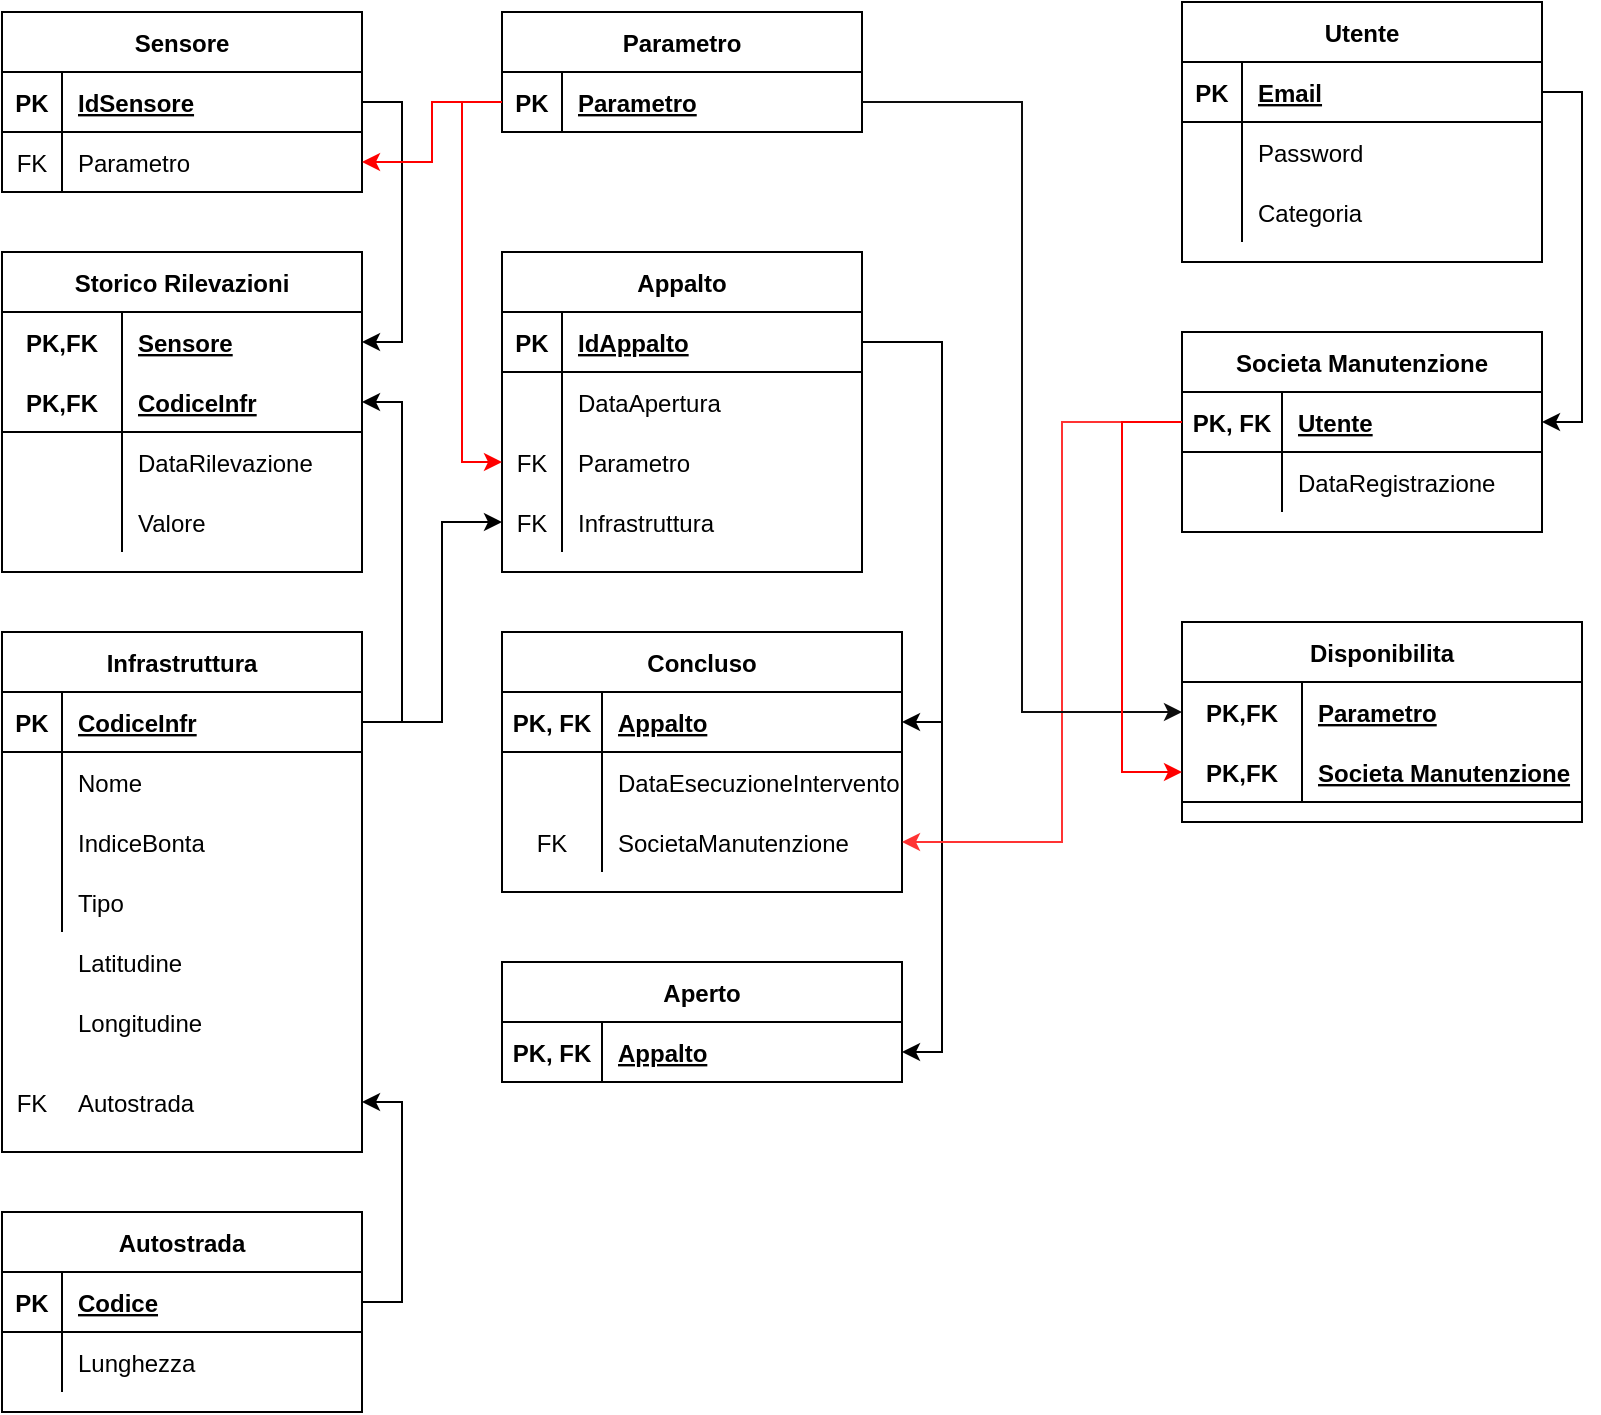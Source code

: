 <mxfile version="14.6.13" type="device"><diagram id="ttdtxIjRwxeAMQEEoUzS" name="Page-1"><mxGraphModel dx="1662" dy="862" grid="1" gridSize="10" guides="1" tooltips="1" connect="1" arrows="1" fold="1" page="1" pageScale="1" pageWidth="827" pageHeight="1169" math="0" shadow="0"><root><mxCell id="0"/><mxCell id="1" parent="0"/><mxCell id="MkFxMVlmJhxfmUhfznGm-1" value="Sensore" style="shape=table;startSize=30;container=1;collapsible=1;childLayout=tableLayout;fixedRows=1;rowLines=0;fontStyle=1;align=center;resizeLast=1;" vertex="1" parent="1"><mxGeometry x="20" y="20" width="180" height="90" as="geometry"><mxRectangle x="20" y="20" width="80" height="30" as="alternateBounds"/></mxGeometry></mxCell><mxCell id="MkFxMVlmJhxfmUhfznGm-2" value="" style="shape=partialRectangle;collapsible=0;dropTarget=0;pointerEvents=0;fillColor=none;top=0;left=0;bottom=1;right=0;points=[[0,0.5],[1,0.5]];portConstraint=eastwest;" vertex="1" parent="MkFxMVlmJhxfmUhfznGm-1"><mxGeometry y="30" width="180" height="30" as="geometry"/></mxCell><mxCell id="MkFxMVlmJhxfmUhfznGm-3" value="PK" style="shape=partialRectangle;connectable=0;fillColor=none;top=0;left=0;bottom=0;right=0;fontStyle=1;overflow=hidden;" vertex="1" parent="MkFxMVlmJhxfmUhfznGm-2"><mxGeometry width="30" height="30" as="geometry"/></mxCell><mxCell id="MkFxMVlmJhxfmUhfznGm-4" value="IdSensore" style="shape=partialRectangle;connectable=0;fillColor=none;top=0;left=0;bottom=0;right=0;align=left;spacingLeft=6;fontStyle=5;overflow=hidden;" vertex="1" parent="MkFxMVlmJhxfmUhfznGm-2"><mxGeometry x="30" width="150" height="30" as="geometry"/></mxCell><mxCell id="MkFxMVlmJhxfmUhfznGm-5" value="" style="shape=partialRectangle;collapsible=0;dropTarget=0;pointerEvents=0;fillColor=none;top=0;left=0;bottom=0;right=0;points=[[0,0.5],[1,0.5]];portConstraint=eastwest;" vertex="1" parent="MkFxMVlmJhxfmUhfznGm-1"><mxGeometry y="60" width="180" height="30" as="geometry"/></mxCell><mxCell id="MkFxMVlmJhxfmUhfznGm-6" value="FK" style="shape=partialRectangle;connectable=0;fillColor=none;top=0;left=0;bottom=0;right=0;editable=1;overflow=hidden;" vertex="1" parent="MkFxMVlmJhxfmUhfznGm-5"><mxGeometry width="30" height="30" as="geometry"/></mxCell><mxCell id="MkFxMVlmJhxfmUhfznGm-7" value="Parametro" style="shape=partialRectangle;connectable=0;fillColor=none;top=0;left=0;bottom=0;right=0;align=left;spacingLeft=6;overflow=hidden;" vertex="1" parent="MkFxMVlmJhxfmUhfznGm-5"><mxGeometry x="30" width="150" height="30" as="geometry"/></mxCell><mxCell id="MkFxMVlmJhxfmUhfznGm-14" value="Parametro" style="shape=table;startSize=30;container=1;collapsible=1;childLayout=tableLayout;fixedRows=1;rowLines=0;fontStyle=1;align=center;resizeLast=1;" vertex="1" parent="1"><mxGeometry x="270" y="20" width="180" height="60" as="geometry"><mxRectangle x="20" y="20" width="80" height="30" as="alternateBounds"/></mxGeometry></mxCell><mxCell id="MkFxMVlmJhxfmUhfznGm-15" value="" style="shape=partialRectangle;collapsible=0;dropTarget=0;pointerEvents=0;fillColor=none;top=0;left=0;bottom=1;right=0;points=[[0,0.5],[1,0.5]];portConstraint=eastwest;" vertex="1" parent="MkFxMVlmJhxfmUhfznGm-14"><mxGeometry y="30" width="180" height="30" as="geometry"/></mxCell><mxCell id="MkFxMVlmJhxfmUhfznGm-16" value="PK" style="shape=partialRectangle;connectable=0;fillColor=none;top=0;left=0;bottom=0;right=0;fontStyle=1;overflow=hidden;" vertex="1" parent="MkFxMVlmJhxfmUhfznGm-15"><mxGeometry width="30" height="30" as="geometry"/></mxCell><mxCell id="MkFxMVlmJhxfmUhfznGm-17" value="Parametro" style="shape=partialRectangle;connectable=0;fillColor=none;top=0;left=0;bottom=0;right=0;align=left;spacingLeft=6;fontStyle=5;overflow=hidden;" vertex="1" parent="MkFxMVlmJhxfmUhfznGm-15"><mxGeometry x="30" width="150" height="30" as="geometry"/></mxCell><mxCell id="MkFxMVlmJhxfmUhfznGm-38" value="Storico Rilevazioni" style="shape=table;startSize=30;container=1;collapsible=1;childLayout=tableLayout;fixedRows=1;rowLines=0;fontStyle=1;align=center;resizeLast=1;" vertex="1" parent="1"><mxGeometry x="20" y="140" width="180" height="160" as="geometry"/></mxCell><mxCell id="MkFxMVlmJhxfmUhfznGm-39" value="" style="shape=partialRectangle;collapsible=0;dropTarget=0;pointerEvents=0;fillColor=none;top=0;left=0;bottom=0;right=0;points=[[0,0.5],[1,0.5]];portConstraint=eastwest;" vertex="1" parent="MkFxMVlmJhxfmUhfznGm-38"><mxGeometry y="30" width="180" height="30" as="geometry"/></mxCell><mxCell id="MkFxMVlmJhxfmUhfznGm-40" value="PK,FK" style="shape=partialRectangle;connectable=0;fillColor=none;top=0;left=0;bottom=0;right=0;fontStyle=1;overflow=hidden;" vertex="1" parent="MkFxMVlmJhxfmUhfznGm-39"><mxGeometry width="60" height="30" as="geometry"/></mxCell><mxCell id="MkFxMVlmJhxfmUhfznGm-41" value="Sensore" style="shape=partialRectangle;connectable=0;fillColor=none;top=0;left=0;bottom=0;right=0;align=left;spacingLeft=6;fontStyle=5;overflow=hidden;" vertex="1" parent="MkFxMVlmJhxfmUhfznGm-39"><mxGeometry x="60" width="120" height="30" as="geometry"/></mxCell><mxCell id="MkFxMVlmJhxfmUhfznGm-42" value="" style="shape=partialRectangle;collapsible=0;dropTarget=0;pointerEvents=0;fillColor=none;top=0;left=0;bottom=1;right=0;points=[[0,0.5],[1,0.5]];portConstraint=eastwest;" vertex="1" parent="MkFxMVlmJhxfmUhfznGm-38"><mxGeometry y="60" width="180" height="30" as="geometry"/></mxCell><mxCell id="MkFxMVlmJhxfmUhfznGm-43" value="PK,FK" style="shape=partialRectangle;connectable=0;fillColor=none;top=0;left=0;bottom=0;right=0;fontStyle=1;overflow=hidden;" vertex="1" parent="MkFxMVlmJhxfmUhfznGm-42"><mxGeometry width="60" height="30" as="geometry"/></mxCell><mxCell id="MkFxMVlmJhxfmUhfznGm-44" value="CodiceInfr" style="shape=partialRectangle;connectable=0;fillColor=none;top=0;left=0;bottom=0;right=0;align=left;spacingLeft=6;fontStyle=5;overflow=hidden;" vertex="1" parent="MkFxMVlmJhxfmUhfznGm-42"><mxGeometry x="60" width="120" height="30" as="geometry"/></mxCell><mxCell id="MkFxMVlmJhxfmUhfznGm-45" value="" style="shape=partialRectangle;collapsible=0;dropTarget=0;pointerEvents=0;fillColor=none;top=0;left=0;bottom=0;right=0;points=[[0,0.5],[1,0.5]];portConstraint=eastwest;" vertex="1" parent="MkFxMVlmJhxfmUhfznGm-38"><mxGeometry y="90" width="180" height="30" as="geometry"/></mxCell><mxCell id="MkFxMVlmJhxfmUhfznGm-46" value="" style="shape=partialRectangle;connectable=0;fillColor=none;top=0;left=0;bottom=0;right=0;editable=1;overflow=hidden;" vertex="1" parent="MkFxMVlmJhxfmUhfznGm-45"><mxGeometry width="60" height="30" as="geometry"/></mxCell><mxCell id="MkFxMVlmJhxfmUhfznGm-47" value="DataRilevazione" style="shape=partialRectangle;connectable=0;fillColor=none;top=0;left=0;bottom=0;right=0;align=left;spacingLeft=6;overflow=hidden;" vertex="1" parent="MkFxMVlmJhxfmUhfznGm-45"><mxGeometry x="60" width="120" height="30" as="geometry"/></mxCell><mxCell id="MkFxMVlmJhxfmUhfznGm-48" value="" style="shape=partialRectangle;collapsible=0;dropTarget=0;pointerEvents=0;fillColor=none;top=0;left=0;bottom=0;right=0;points=[[0,0.5],[1,0.5]];portConstraint=eastwest;" vertex="1" parent="MkFxMVlmJhxfmUhfznGm-38"><mxGeometry y="120" width="180" height="30" as="geometry"/></mxCell><mxCell id="MkFxMVlmJhxfmUhfznGm-49" value="" style="shape=partialRectangle;connectable=0;fillColor=none;top=0;left=0;bottom=0;right=0;editable=1;overflow=hidden;" vertex="1" parent="MkFxMVlmJhxfmUhfznGm-48"><mxGeometry width="60" height="30" as="geometry"/></mxCell><mxCell id="MkFxMVlmJhxfmUhfznGm-50" value="Valore" style="shape=partialRectangle;connectable=0;fillColor=none;top=0;left=0;bottom=0;right=0;align=left;spacingLeft=6;overflow=hidden;" vertex="1" parent="MkFxMVlmJhxfmUhfznGm-48"><mxGeometry x="60" width="120" height="30" as="geometry"/></mxCell><mxCell id="MkFxMVlmJhxfmUhfznGm-51" style="edgeStyle=orthogonalEdgeStyle;rounded=0;orthogonalLoop=1;jettySize=auto;html=1;exitX=1;exitY=0.5;exitDx=0;exitDy=0;entryX=1;entryY=0.5;entryDx=0;entryDy=0;" edge="1" parent="1" source="MkFxMVlmJhxfmUhfznGm-2" target="MkFxMVlmJhxfmUhfznGm-39"><mxGeometry relative="1" as="geometry"/></mxCell><mxCell id="MkFxMVlmJhxfmUhfznGm-52" style="edgeStyle=orthogonalEdgeStyle;rounded=0;orthogonalLoop=1;jettySize=auto;html=1;exitX=0;exitY=0.5;exitDx=0;exitDy=0;entryX=1;entryY=0.5;entryDx=0;entryDy=0;strokeColor=#FF0000;" edge="1" parent="1" source="MkFxMVlmJhxfmUhfznGm-15" target="MkFxMVlmJhxfmUhfznGm-5"><mxGeometry relative="1" as="geometry"/></mxCell><mxCell id="MkFxMVlmJhxfmUhfznGm-53" value="Infrastruttura" style="shape=table;startSize=30;container=1;collapsible=1;childLayout=tableLayout;fixedRows=1;rowLines=0;fontStyle=1;align=center;resizeLast=1;" vertex="1" parent="1"><mxGeometry x="20" y="330" width="180" height="260" as="geometry"><mxRectangle x="20" y="330" width="110" height="30" as="alternateBounds"/></mxGeometry></mxCell><mxCell id="MkFxMVlmJhxfmUhfznGm-54" value="" style="shape=partialRectangle;collapsible=0;dropTarget=0;pointerEvents=0;fillColor=none;top=0;left=0;bottom=1;right=0;points=[[0,0.5],[1,0.5]];portConstraint=eastwest;" vertex="1" parent="MkFxMVlmJhxfmUhfznGm-53"><mxGeometry y="30" width="180" height="30" as="geometry"/></mxCell><mxCell id="MkFxMVlmJhxfmUhfznGm-55" value="PK" style="shape=partialRectangle;connectable=0;fillColor=none;top=0;left=0;bottom=0;right=0;fontStyle=1;overflow=hidden;" vertex="1" parent="MkFxMVlmJhxfmUhfznGm-54"><mxGeometry width="30" height="30" as="geometry"/></mxCell><mxCell id="MkFxMVlmJhxfmUhfznGm-56" value="CodiceInfr" style="shape=partialRectangle;connectable=0;fillColor=none;top=0;left=0;bottom=0;right=0;align=left;spacingLeft=6;fontStyle=5;overflow=hidden;" vertex="1" parent="MkFxMVlmJhxfmUhfznGm-54"><mxGeometry x="30" width="150" height="30" as="geometry"/></mxCell><mxCell id="MkFxMVlmJhxfmUhfznGm-57" value="" style="shape=partialRectangle;collapsible=0;dropTarget=0;pointerEvents=0;fillColor=none;top=0;left=0;bottom=0;right=0;points=[[0,0.5],[1,0.5]];portConstraint=eastwest;" vertex="1" parent="MkFxMVlmJhxfmUhfznGm-53"><mxGeometry y="60" width="180" height="30" as="geometry"/></mxCell><mxCell id="MkFxMVlmJhxfmUhfznGm-58" value="" style="shape=partialRectangle;connectable=0;fillColor=none;top=0;left=0;bottom=0;right=0;editable=1;overflow=hidden;" vertex="1" parent="MkFxMVlmJhxfmUhfznGm-57"><mxGeometry width="30" height="30" as="geometry"/></mxCell><mxCell id="MkFxMVlmJhxfmUhfznGm-59" value="Nome" style="shape=partialRectangle;connectable=0;fillColor=none;top=0;left=0;bottom=0;right=0;align=left;spacingLeft=6;overflow=hidden;" vertex="1" parent="MkFxMVlmJhxfmUhfznGm-57"><mxGeometry x="30" width="150" height="30" as="geometry"/></mxCell><mxCell id="MkFxMVlmJhxfmUhfznGm-60" value="" style="shape=partialRectangle;collapsible=0;dropTarget=0;pointerEvents=0;fillColor=none;top=0;left=0;bottom=0;right=0;points=[[0,0.5],[1,0.5]];portConstraint=eastwest;" vertex="1" parent="MkFxMVlmJhxfmUhfznGm-53"><mxGeometry y="90" width="180" height="30" as="geometry"/></mxCell><mxCell id="MkFxMVlmJhxfmUhfznGm-61" value="" style="shape=partialRectangle;connectable=0;fillColor=none;top=0;left=0;bottom=0;right=0;editable=1;overflow=hidden;" vertex="1" parent="MkFxMVlmJhxfmUhfznGm-60"><mxGeometry width="30" height="30" as="geometry"/></mxCell><mxCell id="MkFxMVlmJhxfmUhfznGm-62" value="IndiceBonta" style="shape=partialRectangle;connectable=0;fillColor=none;top=0;left=0;bottom=0;right=0;align=left;spacingLeft=6;overflow=hidden;" vertex="1" parent="MkFxMVlmJhxfmUhfznGm-60"><mxGeometry x="30" width="150" height="30" as="geometry"/></mxCell><mxCell id="MkFxMVlmJhxfmUhfznGm-63" value="" style="shape=partialRectangle;collapsible=0;dropTarget=0;pointerEvents=0;fillColor=none;top=0;left=0;bottom=0;right=0;points=[[0,0.5],[1,0.5]];portConstraint=eastwest;" vertex="1" parent="MkFxMVlmJhxfmUhfznGm-53"><mxGeometry y="120" width="180" height="30" as="geometry"/></mxCell><mxCell id="MkFxMVlmJhxfmUhfznGm-64" value="" style="shape=partialRectangle;connectable=0;fillColor=none;top=0;left=0;bottom=0;right=0;editable=1;overflow=hidden;" vertex="1" parent="MkFxMVlmJhxfmUhfznGm-63"><mxGeometry width="30" height="30" as="geometry"/></mxCell><mxCell id="MkFxMVlmJhxfmUhfznGm-65" value="Tipo" style="shape=partialRectangle;connectable=0;fillColor=none;top=0;left=0;bottom=0;right=0;align=left;spacingLeft=6;overflow=hidden;" vertex="1" parent="MkFxMVlmJhxfmUhfznGm-63"><mxGeometry x="30" width="150" height="30" as="geometry"/></mxCell><mxCell id="MkFxMVlmJhxfmUhfznGm-66" style="edgeStyle=orthogonalEdgeStyle;rounded=0;orthogonalLoop=1;jettySize=auto;html=1;exitX=1;exitY=0.5;exitDx=0;exitDy=0;entryX=1;entryY=0.5;entryDx=0;entryDy=0;" edge="1" parent="1" source="MkFxMVlmJhxfmUhfznGm-54" target="MkFxMVlmJhxfmUhfznGm-42"><mxGeometry relative="1" as="geometry"><Array as="points"><mxPoint x="220" y="375"/><mxPoint x="220" y="215"/></Array></mxGeometry></mxCell><mxCell id="MkFxMVlmJhxfmUhfznGm-67" value="" style="shape=partialRectangle;collapsible=0;dropTarget=0;pointerEvents=0;fillColor=none;top=0;left=0;bottom=0;right=0;points=[[0,0.5],[1,0.5]];portConstraint=eastwest;" vertex="1" parent="1"><mxGeometry x="20" y="480" width="180" height="30" as="geometry"/></mxCell><mxCell id="MkFxMVlmJhxfmUhfznGm-68" value="" style="shape=partialRectangle;connectable=0;fillColor=none;top=0;left=0;bottom=0;right=0;editable=1;overflow=hidden;" vertex="1" parent="MkFxMVlmJhxfmUhfznGm-67"><mxGeometry width="30" height="30" as="geometry"/></mxCell><mxCell id="MkFxMVlmJhxfmUhfznGm-69" value="Latitudine" style="shape=partialRectangle;connectable=0;fillColor=none;top=0;left=0;bottom=0;right=0;align=left;spacingLeft=6;overflow=hidden;" vertex="1" parent="MkFxMVlmJhxfmUhfznGm-67"><mxGeometry x="30" width="150" height="30" as="geometry"/></mxCell><mxCell id="MkFxMVlmJhxfmUhfznGm-70" value="" style="shape=partialRectangle;collapsible=0;dropTarget=0;pointerEvents=0;fillColor=none;top=0;left=0;bottom=0;right=0;points=[[0,0.5],[1,0.5]];portConstraint=eastwest;" vertex="1" parent="1"><mxGeometry x="20" y="510" width="180" height="30" as="geometry"/></mxCell><mxCell id="MkFxMVlmJhxfmUhfznGm-71" value="" style="shape=partialRectangle;connectable=0;fillColor=none;top=0;left=0;bottom=0;right=0;editable=1;overflow=hidden;" vertex="1" parent="MkFxMVlmJhxfmUhfznGm-70"><mxGeometry width="30" height="30" as="geometry"/></mxCell><mxCell id="MkFxMVlmJhxfmUhfznGm-72" value="Longitudine" style="shape=partialRectangle;connectable=0;fillColor=none;top=0;left=0;bottom=0;right=0;align=left;spacingLeft=6;overflow=hidden;" vertex="1" parent="MkFxMVlmJhxfmUhfznGm-70"><mxGeometry x="30" width="150" height="30" as="geometry"/></mxCell><mxCell id="MkFxMVlmJhxfmUhfznGm-73" value="" style="shape=partialRectangle;collapsible=0;dropTarget=0;pointerEvents=0;fillColor=none;top=0;left=0;bottom=0;right=0;points=[[0,0.5],[1,0.5]];portConstraint=eastwest;" vertex="1" parent="1"><mxGeometry x="20" y="550" width="180" height="30" as="geometry"/></mxCell><mxCell id="MkFxMVlmJhxfmUhfznGm-74" value="FK" style="shape=partialRectangle;connectable=0;fillColor=none;top=0;left=0;bottom=0;right=0;editable=1;overflow=hidden;" vertex="1" parent="MkFxMVlmJhxfmUhfznGm-73"><mxGeometry width="30" height="30" as="geometry"/></mxCell><mxCell id="MkFxMVlmJhxfmUhfznGm-75" value="Autostrada" style="shape=partialRectangle;connectable=0;fillColor=none;top=0;left=0;bottom=0;right=0;align=left;spacingLeft=6;overflow=hidden;" vertex="1" parent="MkFxMVlmJhxfmUhfznGm-73"><mxGeometry x="30" width="150" height="30" as="geometry"/></mxCell><mxCell id="MkFxMVlmJhxfmUhfznGm-76" value="Autostrada" style="shape=table;startSize=30;container=1;collapsible=1;childLayout=tableLayout;fixedRows=1;rowLines=0;fontStyle=1;align=center;resizeLast=1;" vertex="1" parent="1"><mxGeometry x="20" y="620" width="180" height="100" as="geometry"/></mxCell><mxCell id="MkFxMVlmJhxfmUhfznGm-77" value="" style="shape=partialRectangle;collapsible=0;dropTarget=0;pointerEvents=0;fillColor=none;top=0;left=0;bottom=1;right=0;points=[[0,0.5],[1,0.5]];portConstraint=eastwest;" vertex="1" parent="MkFxMVlmJhxfmUhfznGm-76"><mxGeometry y="30" width="180" height="30" as="geometry"/></mxCell><mxCell id="MkFxMVlmJhxfmUhfznGm-78" value="PK" style="shape=partialRectangle;connectable=0;fillColor=none;top=0;left=0;bottom=0;right=0;fontStyle=1;overflow=hidden;" vertex="1" parent="MkFxMVlmJhxfmUhfznGm-77"><mxGeometry width="30" height="30" as="geometry"/></mxCell><mxCell id="MkFxMVlmJhxfmUhfznGm-79" value="Codice" style="shape=partialRectangle;connectable=0;fillColor=none;top=0;left=0;bottom=0;right=0;align=left;spacingLeft=6;fontStyle=5;overflow=hidden;" vertex="1" parent="MkFxMVlmJhxfmUhfznGm-77"><mxGeometry x="30" width="150" height="30" as="geometry"/></mxCell><mxCell id="MkFxMVlmJhxfmUhfznGm-80" value="" style="shape=partialRectangle;collapsible=0;dropTarget=0;pointerEvents=0;fillColor=none;top=0;left=0;bottom=0;right=0;points=[[0,0.5],[1,0.5]];portConstraint=eastwest;" vertex="1" parent="MkFxMVlmJhxfmUhfznGm-76"><mxGeometry y="60" width="180" height="30" as="geometry"/></mxCell><mxCell id="MkFxMVlmJhxfmUhfznGm-81" value="" style="shape=partialRectangle;connectable=0;fillColor=none;top=0;left=0;bottom=0;right=0;editable=1;overflow=hidden;" vertex="1" parent="MkFxMVlmJhxfmUhfznGm-80"><mxGeometry width="30" height="30" as="geometry"/></mxCell><mxCell id="MkFxMVlmJhxfmUhfznGm-82" value="Lunghezza" style="shape=partialRectangle;connectable=0;fillColor=none;top=0;left=0;bottom=0;right=0;align=left;spacingLeft=6;overflow=hidden;" vertex="1" parent="MkFxMVlmJhxfmUhfznGm-80"><mxGeometry x="30" width="150" height="30" as="geometry"/></mxCell><mxCell id="MkFxMVlmJhxfmUhfznGm-89" style="edgeStyle=orthogonalEdgeStyle;rounded=0;orthogonalLoop=1;jettySize=auto;html=1;exitX=1;exitY=0.5;exitDx=0;exitDy=0;entryX=1;entryY=0.5;entryDx=0;entryDy=0;" edge="1" parent="1" source="MkFxMVlmJhxfmUhfznGm-77" target="MkFxMVlmJhxfmUhfznGm-73"><mxGeometry relative="1" as="geometry"/></mxCell><mxCell id="MkFxMVlmJhxfmUhfznGm-90" value="Appalto" style="shape=table;startSize=30;container=1;collapsible=1;childLayout=tableLayout;fixedRows=1;rowLines=0;fontStyle=1;align=center;resizeLast=1;" vertex="1" parent="1"><mxGeometry x="270" y="140" width="180" height="160" as="geometry"/></mxCell><mxCell id="MkFxMVlmJhxfmUhfznGm-91" value="" style="shape=partialRectangle;collapsible=0;dropTarget=0;pointerEvents=0;fillColor=none;top=0;left=0;bottom=1;right=0;points=[[0,0.5],[1,0.5]];portConstraint=eastwest;" vertex="1" parent="MkFxMVlmJhxfmUhfznGm-90"><mxGeometry y="30" width="180" height="30" as="geometry"/></mxCell><mxCell id="MkFxMVlmJhxfmUhfznGm-92" value="PK" style="shape=partialRectangle;connectable=0;fillColor=none;top=0;left=0;bottom=0;right=0;fontStyle=1;overflow=hidden;" vertex="1" parent="MkFxMVlmJhxfmUhfznGm-91"><mxGeometry width="30" height="30" as="geometry"/></mxCell><mxCell id="MkFxMVlmJhxfmUhfznGm-93" value="IdAppalto" style="shape=partialRectangle;connectable=0;fillColor=none;top=0;left=0;bottom=0;right=0;align=left;spacingLeft=6;fontStyle=5;overflow=hidden;" vertex="1" parent="MkFxMVlmJhxfmUhfznGm-91"><mxGeometry x="30" width="150" height="30" as="geometry"/></mxCell><mxCell id="MkFxMVlmJhxfmUhfznGm-94" value="" style="shape=partialRectangle;collapsible=0;dropTarget=0;pointerEvents=0;fillColor=none;top=0;left=0;bottom=0;right=0;points=[[0,0.5],[1,0.5]];portConstraint=eastwest;" vertex="1" parent="MkFxMVlmJhxfmUhfznGm-90"><mxGeometry y="60" width="180" height="30" as="geometry"/></mxCell><mxCell id="MkFxMVlmJhxfmUhfznGm-95" value="" style="shape=partialRectangle;connectable=0;fillColor=none;top=0;left=0;bottom=0;right=0;editable=1;overflow=hidden;" vertex="1" parent="MkFxMVlmJhxfmUhfznGm-94"><mxGeometry width="30" height="30" as="geometry"/></mxCell><mxCell id="MkFxMVlmJhxfmUhfznGm-96" value="DataApertura" style="shape=partialRectangle;connectable=0;fillColor=none;top=0;left=0;bottom=0;right=0;align=left;spacingLeft=6;overflow=hidden;" vertex="1" parent="MkFxMVlmJhxfmUhfznGm-94"><mxGeometry x="30" width="150" height="30" as="geometry"/></mxCell><mxCell id="MkFxMVlmJhxfmUhfznGm-97" value="" style="shape=partialRectangle;collapsible=0;dropTarget=0;pointerEvents=0;fillColor=none;top=0;left=0;bottom=0;right=0;points=[[0,0.5],[1,0.5]];portConstraint=eastwest;" vertex="1" parent="MkFxMVlmJhxfmUhfznGm-90"><mxGeometry y="90" width="180" height="30" as="geometry"/></mxCell><mxCell id="MkFxMVlmJhxfmUhfznGm-98" value="FK" style="shape=partialRectangle;connectable=0;fillColor=none;top=0;left=0;bottom=0;right=0;editable=1;overflow=hidden;" vertex="1" parent="MkFxMVlmJhxfmUhfznGm-97"><mxGeometry width="30" height="30" as="geometry"/></mxCell><mxCell id="MkFxMVlmJhxfmUhfznGm-99" value="Parametro" style="shape=partialRectangle;connectable=0;fillColor=none;top=0;left=0;bottom=0;right=0;align=left;spacingLeft=6;overflow=hidden;" vertex="1" parent="MkFxMVlmJhxfmUhfznGm-97"><mxGeometry x="30" width="150" height="30" as="geometry"/></mxCell><mxCell id="MkFxMVlmJhxfmUhfznGm-100" value="" style="shape=partialRectangle;collapsible=0;dropTarget=0;pointerEvents=0;fillColor=none;top=0;left=0;bottom=0;right=0;points=[[0,0.5],[1,0.5]];portConstraint=eastwest;" vertex="1" parent="MkFxMVlmJhxfmUhfznGm-90"><mxGeometry y="120" width="180" height="30" as="geometry"/></mxCell><mxCell id="MkFxMVlmJhxfmUhfznGm-101" value="FK" style="shape=partialRectangle;connectable=0;fillColor=none;top=0;left=0;bottom=0;right=0;editable=1;overflow=hidden;" vertex="1" parent="MkFxMVlmJhxfmUhfznGm-100"><mxGeometry width="30" height="30" as="geometry"/></mxCell><mxCell id="MkFxMVlmJhxfmUhfznGm-102" value="Infrastruttura" style="shape=partialRectangle;connectable=0;fillColor=none;top=0;left=0;bottom=0;right=0;align=left;spacingLeft=6;overflow=hidden;" vertex="1" parent="MkFxMVlmJhxfmUhfznGm-100"><mxGeometry x="30" width="150" height="30" as="geometry"/></mxCell><mxCell id="MkFxMVlmJhxfmUhfznGm-103" style="edgeStyle=orthogonalEdgeStyle;rounded=0;orthogonalLoop=1;jettySize=auto;html=1;exitX=1;exitY=0.5;exitDx=0;exitDy=0;entryX=0;entryY=0.5;entryDx=0;entryDy=0;" edge="1" parent="1" source="MkFxMVlmJhxfmUhfznGm-54" target="MkFxMVlmJhxfmUhfznGm-100"><mxGeometry relative="1" as="geometry"><Array as="points"><mxPoint x="240" y="375"/><mxPoint x="240" y="275"/></Array></mxGeometry></mxCell><mxCell id="MkFxMVlmJhxfmUhfznGm-104" style="edgeStyle=orthogonalEdgeStyle;rounded=0;orthogonalLoop=1;jettySize=auto;html=1;exitX=0;exitY=0.5;exitDx=0;exitDy=0;entryX=0;entryY=0.5;entryDx=0;entryDy=0;strokeColor=#FF0000;" edge="1" parent="1" source="MkFxMVlmJhxfmUhfznGm-15" target="MkFxMVlmJhxfmUhfznGm-97"><mxGeometry relative="1" as="geometry"/></mxCell><mxCell id="MkFxMVlmJhxfmUhfznGm-105" value="Concluso" style="shape=table;startSize=30;container=1;collapsible=1;childLayout=tableLayout;fixedRows=1;rowLines=0;fontStyle=1;align=center;resizeLast=1;" vertex="1" parent="1"><mxGeometry x="270" y="330" width="200" height="130" as="geometry"/></mxCell><mxCell id="MkFxMVlmJhxfmUhfznGm-106" value="" style="shape=partialRectangle;collapsible=0;dropTarget=0;pointerEvents=0;fillColor=none;top=0;left=0;bottom=1;right=0;points=[[0,0.5],[1,0.5]];portConstraint=eastwest;" vertex="1" parent="MkFxMVlmJhxfmUhfznGm-105"><mxGeometry y="30" width="200" height="30" as="geometry"/></mxCell><mxCell id="MkFxMVlmJhxfmUhfznGm-107" value="PK, FK" style="shape=partialRectangle;connectable=0;fillColor=none;top=0;left=0;bottom=0;right=0;fontStyle=1;overflow=hidden;" vertex="1" parent="MkFxMVlmJhxfmUhfznGm-106"><mxGeometry width="50" height="30" as="geometry"/></mxCell><mxCell id="MkFxMVlmJhxfmUhfznGm-108" value="Appalto" style="shape=partialRectangle;connectable=0;fillColor=none;top=0;left=0;bottom=0;right=0;align=left;spacingLeft=6;fontStyle=5;overflow=hidden;" vertex="1" parent="MkFxMVlmJhxfmUhfznGm-106"><mxGeometry x="50" width="150" height="30" as="geometry"/></mxCell><mxCell id="MkFxMVlmJhxfmUhfznGm-109" value="" style="shape=partialRectangle;collapsible=0;dropTarget=0;pointerEvents=0;fillColor=none;top=0;left=0;bottom=0;right=0;points=[[0,0.5],[1,0.5]];portConstraint=eastwest;" vertex="1" parent="MkFxMVlmJhxfmUhfznGm-105"><mxGeometry y="60" width="200" height="30" as="geometry"/></mxCell><mxCell id="MkFxMVlmJhxfmUhfznGm-110" value="" style="shape=partialRectangle;connectable=0;fillColor=none;top=0;left=0;bottom=0;right=0;editable=1;overflow=hidden;" vertex="1" parent="MkFxMVlmJhxfmUhfznGm-109"><mxGeometry width="50" height="30" as="geometry"/></mxCell><mxCell id="MkFxMVlmJhxfmUhfznGm-111" value="DataEsecuzioneIntervento" style="shape=partialRectangle;connectable=0;fillColor=none;top=0;left=0;bottom=0;right=0;align=left;spacingLeft=6;overflow=hidden;" vertex="1" parent="MkFxMVlmJhxfmUhfznGm-109"><mxGeometry x="50" width="150" height="30" as="geometry"/></mxCell><mxCell id="MkFxMVlmJhxfmUhfznGm-112" value="" style="shape=partialRectangle;collapsible=0;dropTarget=0;pointerEvents=0;fillColor=none;top=0;left=0;bottom=0;right=0;points=[[0,0.5],[1,0.5]];portConstraint=eastwest;" vertex="1" parent="MkFxMVlmJhxfmUhfznGm-105"><mxGeometry y="90" width="200" height="30" as="geometry"/></mxCell><mxCell id="MkFxMVlmJhxfmUhfznGm-113" value="FK" style="shape=partialRectangle;connectable=0;fillColor=none;top=0;left=0;bottom=0;right=0;editable=1;overflow=hidden;" vertex="1" parent="MkFxMVlmJhxfmUhfznGm-112"><mxGeometry width="50" height="30" as="geometry"/></mxCell><mxCell id="MkFxMVlmJhxfmUhfznGm-114" value="SocietaManutenzione" style="shape=partialRectangle;connectable=0;fillColor=none;top=0;left=0;bottom=0;right=0;align=left;spacingLeft=6;overflow=hidden;" vertex="1" parent="MkFxMVlmJhxfmUhfznGm-112"><mxGeometry x="50" width="150" height="30" as="geometry"/></mxCell><mxCell id="MkFxMVlmJhxfmUhfznGm-118" style="edgeStyle=orthogonalEdgeStyle;rounded=0;orthogonalLoop=1;jettySize=auto;html=1;exitX=1;exitY=0.5;exitDx=0;exitDy=0;entryX=1;entryY=0.5;entryDx=0;entryDy=0;" edge="1" parent="1" source="MkFxMVlmJhxfmUhfznGm-91" target="MkFxMVlmJhxfmUhfznGm-106"><mxGeometry relative="1" as="geometry"/></mxCell><mxCell id="MkFxMVlmJhxfmUhfznGm-132" value="Aperto" style="shape=table;startSize=30;container=1;collapsible=1;childLayout=tableLayout;fixedRows=1;rowLines=0;fontStyle=1;align=center;resizeLast=1;" vertex="1" parent="1"><mxGeometry x="270" y="495" width="200" height="60" as="geometry"><mxRectangle x="20" y="20" width="80" height="30" as="alternateBounds"/></mxGeometry></mxCell><mxCell id="MkFxMVlmJhxfmUhfznGm-133" value="" style="shape=partialRectangle;collapsible=0;dropTarget=0;pointerEvents=0;fillColor=none;top=0;left=0;bottom=1;right=0;points=[[0,0.5],[1,0.5]];portConstraint=eastwest;" vertex="1" parent="MkFxMVlmJhxfmUhfznGm-132"><mxGeometry y="30" width="200" height="30" as="geometry"/></mxCell><mxCell id="MkFxMVlmJhxfmUhfznGm-134" value="PK, FK" style="shape=partialRectangle;connectable=0;fillColor=none;top=0;left=0;bottom=0;right=0;fontStyle=1;overflow=hidden;" vertex="1" parent="MkFxMVlmJhxfmUhfznGm-133"><mxGeometry width="50" height="30" as="geometry"/></mxCell><mxCell id="MkFxMVlmJhxfmUhfznGm-135" value="Appalto" style="shape=partialRectangle;connectable=0;fillColor=none;top=0;left=0;bottom=0;right=0;align=left;spacingLeft=6;fontStyle=5;overflow=hidden;" vertex="1" parent="MkFxMVlmJhxfmUhfznGm-133"><mxGeometry x="50" width="150" height="30" as="geometry"/></mxCell><mxCell id="MkFxMVlmJhxfmUhfznGm-136" style="edgeStyle=orthogonalEdgeStyle;rounded=0;orthogonalLoop=1;jettySize=auto;html=1;exitX=1;exitY=0.5;exitDx=0;exitDy=0;entryX=1;entryY=0.5;entryDx=0;entryDy=0;" edge="1" parent="1" source="MkFxMVlmJhxfmUhfznGm-91" target="MkFxMVlmJhxfmUhfznGm-133"><mxGeometry relative="1" as="geometry"/></mxCell><mxCell id="MkFxMVlmJhxfmUhfznGm-137" value="Utente" style="shape=table;startSize=30;container=1;collapsible=1;childLayout=tableLayout;fixedRows=1;rowLines=0;fontStyle=1;align=center;resizeLast=1;" vertex="1" parent="1"><mxGeometry x="610" y="15" width="180" height="130" as="geometry"/></mxCell><mxCell id="MkFxMVlmJhxfmUhfznGm-138" value="" style="shape=partialRectangle;collapsible=0;dropTarget=0;pointerEvents=0;fillColor=none;top=0;left=0;bottom=1;right=0;points=[[0,0.5],[1,0.5]];portConstraint=eastwest;" vertex="1" parent="MkFxMVlmJhxfmUhfznGm-137"><mxGeometry y="30" width="180" height="30" as="geometry"/></mxCell><mxCell id="MkFxMVlmJhxfmUhfznGm-139" value="PK" style="shape=partialRectangle;connectable=0;fillColor=none;top=0;left=0;bottom=0;right=0;fontStyle=1;overflow=hidden;" vertex="1" parent="MkFxMVlmJhxfmUhfznGm-138"><mxGeometry width="30" height="30" as="geometry"/></mxCell><mxCell id="MkFxMVlmJhxfmUhfznGm-140" value="Email" style="shape=partialRectangle;connectable=0;fillColor=none;top=0;left=0;bottom=0;right=0;align=left;spacingLeft=6;fontStyle=5;overflow=hidden;" vertex="1" parent="MkFxMVlmJhxfmUhfznGm-138"><mxGeometry x="30" width="150" height="30" as="geometry"/></mxCell><mxCell id="MkFxMVlmJhxfmUhfznGm-141" value="" style="shape=partialRectangle;collapsible=0;dropTarget=0;pointerEvents=0;fillColor=none;top=0;left=0;bottom=0;right=0;points=[[0,0.5],[1,0.5]];portConstraint=eastwest;" vertex="1" parent="MkFxMVlmJhxfmUhfznGm-137"><mxGeometry y="60" width="180" height="30" as="geometry"/></mxCell><mxCell id="MkFxMVlmJhxfmUhfznGm-142" value="" style="shape=partialRectangle;connectable=0;fillColor=none;top=0;left=0;bottom=0;right=0;editable=1;overflow=hidden;" vertex="1" parent="MkFxMVlmJhxfmUhfznGm-141"><mxGeometry width="30" height="30" as="geometry"/></mxCell><mxCell id="MkFxMVlmJhxfmUhfznGm-143" value="Password" style="shape=partialRectangle;connectable=0;fillColor=none;top=0;left=0;bottom=0;right=0;align=left;spacingLeft=6;overflow=hidden;" vertex="1" parent="MkFxMVlmJhxfmUhfznGm-141"><mxGeometry x="30" width="150" height="30" as="geometry"/></mxCell><mxCell id="MkFxMVlmJhxfmUhfznGm-144" value="" style="shape=partialRectangle;collapsible=0;dropTarget=0;pointerEvents=0;fillColor=none;top=0;left=0;bottom=0;right=0;points=[[0,0.5],[1,0.5]];portConstraint=eastwest;" vertex="1" parent="MkFxMVlmJhxfmUhfznGm-137"><mxGeometry y="90" width="180" height="30" as="geometry"/></mxCell><mxCell id="MkFxMVlmJhxfmUhfznGm-145" value="" style="shape=partialRectangle;connectable=0;fillColor=none;top=0;left=0;bottom=0;right=0;editable=1;overflow=hidden;" vertex="1" parent="MkFxMVlmJhxfmUhfznGm-144"><mxGeometry width="30" height="30" as="geometry"/></mxCell><mxCell id="MkFxMVlmJhxfmUhfznGm-146" value="Categoria" style="shape=partialRectangle;connectable=0;fillColor=none;top=0;left=0;bottom=0;right=0;align=left;spacingLeft=6;overflow=hidden;" vertex="1" parent="MkFxMVlmJhxfmUhfznGm-144"><mxGeometry x="30" width="150" height="30" as="geometry"/></mxCell><mxCell id="MkFxMVlmJhxfmUhfznGm-150" value="Societa Manutenzione" style="shape=table;startSize=30;container=1;collapsible=1;childLayout=tableLayout;fixedRows=1;rowLines=0;fontStyle=1;align=center;resizeLast=1;" vertex="1" parent="1"><mxGeometry x="610" y="180" width="180" height="100" as="geometry"/></mxCell><mxCell id="MkFxMVlmJhxfmUhfznGm-151" value="" style="shape=partialRectangle;collapsible=0;dropTarget=0;pointerEvents=0;fillColor=none;top=0;left=0;bottom=1;right=0;points=[[0,0.5],[1,0.5]];portConstraint=eastwest;" vertex="1" parent="MkFxMVlmJhxfmUhfznGm-150"><mxGeometry y="30" width="180" height="30" as="geometry"/></mxCell><mxCell id="MkFxMVlmJhxfmUhfznGm-152" value="PK, FK" style="shape=partialRectangle;connectable=0;fillColor=none;top=0;left=0;bottom=0;right=0;fontStyle=1;overflow=hidden;" vertex="1" parent="MkFxMVlmJhxfmUhfznGm-151"><mxGeometry width="50" height="30" as="geometry"/></mxCell><mxCell id="MkFxMVlmJhxfmUhfznGm-153" value="Utente" style="shape=partialRectangle;connectable=0;fillColor=none;top=0;left=0;bottom=0;right=0;align=left;spacingLeft=6;fontStyle=5;overflow=hidden;" vertex="1" parent="MkFxMVlmJhxfmUhfznGm-151"><mxGeometry x="50" width="130" height="30" as="geometry"/></mxCell><mxCell id="MkFxMVlmJhxfmUhfznGm-154" value="" style="shape=partialRectangle;collapsible=0;dropTarget=0;pointerEvents=0;fillColor=none;top=0;left=0;bottom=0;right=0;points=[[0,0.5],[1,0.5]];portConstraint=eastwest;" vertex="1" parent="MkFxMVlmJhxfmUhfznGm-150"><mxGeometry y="60" width="180" height="30" as="geometry"/></mxCell><mxCell id="MkFxMVlmJhxfmUhfznGm-155" value="" style="shape=partialRectangle;connectable=0;fillColor=none;top=0;left=0;bottom=0;right=0;editable=1;overflow=hidden;" vertex="1" parent="MkFxMVlmJhxfmUhfznGm-154"><mxGeometry width="50" height="30" as="geometry"/></mxCell><mxCell id="MkFxMVlmJhxfmUhfznGm-156" value="DataRegistrazione" style="shape=partialRectangle;connectable=0;fillColor=none;top=0;left=0;bottom=0;right=0;align=left;spacingLeft=6;overflow=hidden;" vertex="1" parent="MkFxMVlmJhxfmUhfznGm-154"><mxGeometry x="50" width="130" height="30" as="geometry"/></mxCell><mxCell id="MkFxMVlmJhxfmUhfznGm-163" style="edgeStyle=orthogonalEdgeStyle;rounded=0;orthogonalLoop=1;jettySize=auto;html=1;exitX=1;exitY=0.5;exitDx=0;exitDy=0;entryX=1;entryY=0.5;entryDx=0;entryDy=0;" edge="1" parent="1" source="MkFxMVlmJhxfmUhfznGm-138" target="MkFxMVlmJhxfmUhfznGm-151"><mxGeometry relative="1" as="geometry"/></mxCell><mxCell id="MkFxMVlmJhxfmUhfznGm-164" style="edgeStyle=orthogonalEdgeStyle;rounded=0;orthogonalLoop=1;jettySize=auto;html=1;exitX=0;exitY=0.5;exitDx=0;exitDy=0;entryX=1;entryY=0.5;entryDx=0;entryDy=0;strokeColor=#FF3333;" edge="1" parent="1" source="MkFxMVlmJhxfmUhfznGm-151" target="MkFxMVlmJhxfmUhfznGm-112"><mxGeometry relative="1" as="geometry"><Array as="points"><mxPoint x="550" y="225"/><mxPoint x="550" y="435"/></Array></mxGeometry></mxCell><mxCell id="MkFxMVlmJhxfmUhfznGm-165" value="Disponibilita" style="shape=table;startSize=30;container=1;collapsible=1;childLayout=tableLayout;fixedRows=1;rowLines=0;fontStyle=1;align=center;resizeLast=1;" vertex="1" parent="1"><mxGeometry x="610" y="325" width="200" height="100" as="geometry"/></mxCell><mxCell id="MkFxMVlmJhxfmUhfznGm-166" value="" style="shape=partialRectangle;collapsible=0;dropTarget=0;pointerEvents=0;fillColor=none;top=0;left=0;bottom=0;right=0;points=[[0,0.5],[1,0.5]];portConstraint=eastwest;" vertex="1" parent="MkFxMVlmJhxfmUhfznGm-165"><mxGeometry y="30" width="200" height="30" as="geometry"/></mxCell><mxCell id="MkFxMVlmJhxfmUhfznGm-167" value="PK,FK" style="shape=partialRectangle;connectable=0;fillColor=none;top=0;left=0;bottom=0;right=0;fontStyle=1;overflow=hidden;" vertex="1" parent="MkFxMVlmJhxfmUhfznGm-166"><mxGeometry width="60" height="30" as="geometry"/></mxCell><mxCell id="MkFxMVlmJhxfmUhfznGm-168" value="Parametro" style="shape=partialRectangle;connectable=0;fillColor=none;top=0;left=0;bottom=0;right=0;align=left;spacingLeft=6;fontStyle=5;overflow=hidden;" vertex="1" parent="MkFxMVlmJhxfmUhfznGm-166"><mxGeometry x="60" width="140" height="30" as="geometry"/></mxCell><mxCell id="MkFxMVlmJhxfmUhfznGm-169" value="" style="shape=partialRectangle;collapsible=0;dropTarget=0;pointerEvents=0;fillColor=none;top=0;left=0;bottom=1;right=0;points=[[0,0.5],[1,0.5]];portConstraint=eastwest;" vertex="1" parent="MkFxMVlmJhxfmUhfznGm-165"><mxGeometry y="60" width="200" height="30" as="geometry"/></mxCell><mxCell id="MkFxMVlmJhxfmUhfznGm-170" value="PK,FK" style="shape=partialRectangle;connectable=0;fillColor=none;top=0;left=0;bottom=0;right=0;fontStyle=1;overflow=hidden;" vertex="1" parent="MkFxMVlmJhxfmUhfznGm-169"><mxGeometry width="60" height="30" as="geometry"/></mxCell><mxCell id="MkFxMVlmJhxfmUhfznGm-171" value="Societa Manutenzione" style="shape=partialRectangle;connectable=0;fillColor=none;top=0;left=0;bottom=0;right=0;align=left;spacingLeft=6;fontStyle=5;overflow=hidden;" vertex="1" parent="MkFxMVlmJhxfmUhfznGm-169"><mxGeometry x="60" width="140" height="30" as="geometry"/></mxCell><mxCell id="MkFxMVlmJhxfmUhfznGm-179" style="edgeStyle=orthogonalEdgeStyle;rounded=0;orthogonalLoop=1;jettySize=auto;html=1;exitX=1;exitY=0.5;exitDx=0;exitDy=0;entryX=0;entryY=0.5;entryDx=0;entryDy=0;strokeColor=#0D0D0D;" edge="1" parent="1" source="MkFxMVlmJhxfmUhfznGm-15" target="MkFxMVlmJhxfmUhfznGm-166"><mxGeometry relative="1" as="geometry"/></mxCell><mxCell id="MkFxMVlmJhxfmUhfznGm-180" style="edgeStyle=orthogonalEdgeStyle;rounded=0;orthogonalLoop=1;jettySize=auto;html=1;exitX=0;exitY=0.5;exitDx=0;exitDy=0;entryX=0;entryY=0.5;entryDx=0;entryDy=0;strokeColor=#FF0000;" edge="1" parent="1" source="MkFxMVlmJhxfmUhfznGm-151" target="MkFxMVlmJhxfmUhfznGm-169"><mxGeometry relative="1" as="geometry"><Array as="points"><mxPoint x="580" y="225"/><mxPoint x="580" y="400"/></Array></mxGeometry></mxCell></root></mxGraphModel></diagram></mxfile>